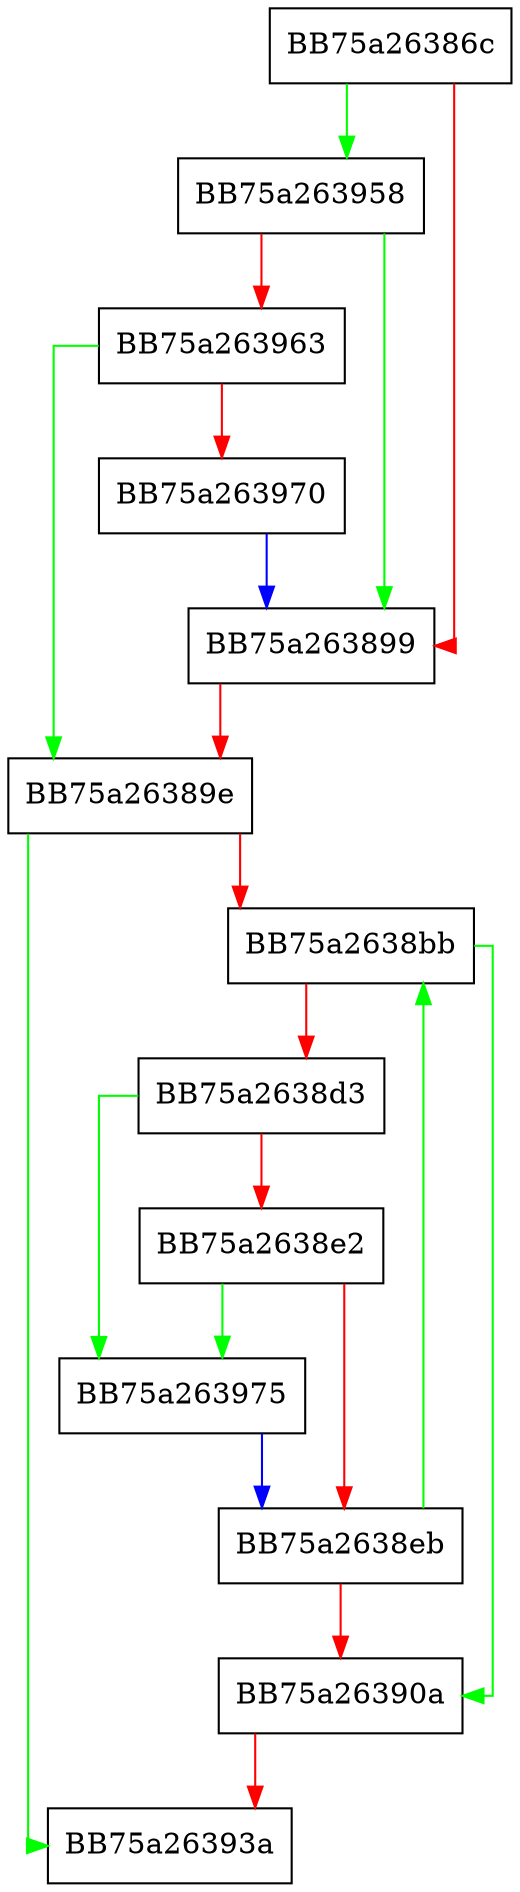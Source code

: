 digraph Unpack {
  node [shape="box"];
  graph [splines=ortho];
  BB75a26386c -> BB75a263958 [color="green"];
  BB75a26386c -> BB75a263899 [color="red"];
  BB75a263899 -> BB75a26389e [color="red"];
  BB75a26389e -> BB75a26393a [color="green"];
  BB75a26389e -> BB75a2638bb [color="red"];
  BB75a2638bb -> BB75a26390a [color="green"];
  BB75a2638bb -> BB75a2638d3 [color="red"];
  BB75a2638d3 -> BB75a263975 [color="green"];
  BB75a2638d3 -> BB75a2638e2 [color="red"];
  BB75a2638e2 -> BB75a263975 [color="green"];
  BB75a2638e2 -> BB75a2638eb [color="red"];
  BB75a2638eb -> BB75a2638bb [color="green"];
  BB75a2638eb -> BB75a26390a [color="red"];
  BB75a26390a -> BB75a26393a [color="red"];
  BB75a263958 -> BB75a263899 [color="green"];
  BB75a263958 -> BB75a263963 [color="red"];
  BB75a263963 -> BB75a26389e [color="green"];
  BB75a263963 -> BB75a263970 [color="red"];
  BB75a263970 -> BB75a263899 [color="blue"];
  BB75a263975 -> BB75a2638eb [color="blue"];
}